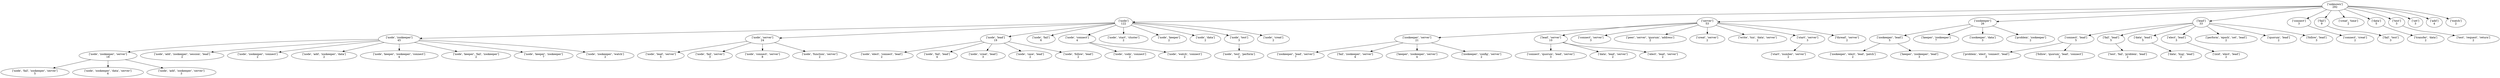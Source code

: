 strict digraph  {
	"['unknown']
292" -> "['node']
122";
	"['unknown']
292" -> "['server']
53";
	"['unknown']
292" -> "['zookeeper']
26";
	"['unknown']
292" -> "['lead']
33";
	"['unknown']
292" -> "['connect']
3";
	"['unknown']
292" -> "['fail']
9";
	"['unknown']
292" -> "['creat', 'time']
2";
	"['unknown']
292" -> "['data']
5";
	"['unknown']
292" -> "['test']
3";
	"['unknown']
292" -> "['set']
3";
	"['unknown']
292" -> "['add']
4";
	"['unknown']
292" -> "['watch']
2";
	"['node']
122" -> "['node', 'zookeeper']
45";
	"['node']
122" -> "['node', 'server']
24";
	"['node']
122" -> "['node', 'lead']
19";
	"['node']
122" -> "['node', 'fail']
6";
	"['node']
122" -> "['node', 'connect']
4";
	"['node']
122" -> "['node', 'start', 'cluster']
2";
	"['node']
122" -> "['node', 'keeper']
2";
	"['node']
122" -> "['node', 'data']
2";
	"['node']
122" -> "['node', 'test']
3";
	"['node']
122" -> "['node', 'creat']
2";
	"['server']
53" -> "['zookeeper', 'server']
21";
	"['server']
53" -> "['lead', 'server']
10";
	"['server']
53" -> "['connect', 'server']
3";
	"['server']
53" -> "['peer', 'server', 'quorum', 'address']
2";
	"['server']
53" -> "['creat', 'server']
2";
	"['server']
53" -> "['write', 'txn', 'data', 'server']
2";
	"['server']
53" -> "['start', 'server']
3";
	"['server']
53" -> "['thread', 'server']
2";
	"['zookeeper']
26" -> "['zookeeper', 'lead']
5";
	"['zookeeper']
26" -> "['keeper', 'zookeeper']
7";
	"['zookeeper']
26" -> "['zookeeper', 'data']
3";
	"['zookeeper']
26" -> "['problem', 'zookeeper']
2";
	"['lead']
33" -> "['connect', 'lead']
5";
	"['lead']
33" -> "['fail', 'lead']
5";
	"['lead']
33" -> "['data', 'lead']
5";
	"['lead']
33" -> "['elect', 'lead']
3";
	"['lead']
33" -> "['perform', 'epoch', 'set', 'lead']
2";
	"['lead']
33" -> "['quorum', 'lead']
2";
	"['lead']
33" -> "['follow', 'lead']
3";
	"['connect']
3" -> "['connect', 'creat']
2";
	"['fail']
9" -> "['fail', 'test']
3";
	"['data']
5" -> "['transfer', 'data']
2";
	"['test']
3" -> "['test', 'request', 'return']
2";
	"['node', 'zookeeper']
45" -> "['node', 'zookeeper', 'server']
18";
	"['node', 'zookeeper']
45" -> "['node', 'add', 'zookeeper', 'session', 'lead']
2";
	"['node', 'zookeeper']
45" -> "['node', 'zookeeper', 'connect']
2";
	"['node', 'zookeeper']
45" -> "['node', 'add', 'zookeeper', 'data']
2";
	"['node', 'zookeeper']
45" -> "['node', 'keeper', 'zookeeper', 'connect']
4";
	"['node', 'zookeeper']
45" -> "['node', 'keeper', 'fail', 'zookeeper']
2";
	"['node', 'zookeeper']
45" -> "['node', 'keeper', 'zookeeper']
7";
	"['node', 'zookeeper']
45" -> "['node', 'zookeeper', 'watch']
2";
	"['node', 'server']
24" -> "['node', 'lead', 'server']
5";
	"['node', 'server']
24" -> "['node', 'fail', 'server']
3";
	"['node', 'server']
24" -> "['node', 'connect', 'server']
8";
	"['node', 'server']
24" -> "['node', 'function', 'server']
2";
	"['node', 'lead']
19" -> "['node', 'elect', 'connect', 'lead']
2";
	"['node', 'lead']
19" -> "['node', 'fail', 'lead']
4";
	"['node', 'lead']
19" -> "['node', 'creat', 'lead']
3";
	"['node', 'lead']
19" -> "['node', 'case', 'lead']
2";
	"['node', 'lead']
19" -> "['node', 'follow', 'lead']
2";
	"['node', 'connect']
4" -> "['node', 'code', 'connect']
2";
	"['node', 'connect']
4" -> "['node', 'watch', 'connect']
2";
	"['node', 'test']
3" -> "['node', 'test', 'perform']
2";
	"['zookeeper', 'server']
21" -> "['zookeeper', 'lead', 'server']
7";
	"['zookeeper', 'server']
21" -> "['fail', 'zookeeper', 'server']
4";
	"['zookeeper', 'server']
21" -> "['keeper', 'zookeeper', 'server']
4";
	"['zookeeper', 'server']
21" -> "['zookeeper', 'config', 'server']
2";
	"['lead', 'server']
10" -> "['connect', 'quorum', 'lead', 'server']
3";
	"['lead', 'server']
10" -> "['data', 'lead', 'server']
2";
	"['lead', 'server']
10" -> "['elect', 'lead', 'server']
2";
	"['start', 'server']
3" -> "['start', 'number', 'server']
2";
	"['zookeeper', 'lead']
5" -> "['zookeeper', 'elect', 'lead', 'patch']
2";
	"['zookeeper', 'lead']
5" -> "['keeper', 'zookeeper', 'lead']
3";
	"['connect', 'lead']
5" -> "['problem', 'elect', 'connect', 'lead']
3";
	"['connect', 'lead']
5" -> "['follow', 'quorum', 'lead', 'connect']
2";
	"['fail', 'lead']
5" -> "['test', 'fail', 'problem', 'lead']
2";
	"['data', 'lead']
5" -> "['data', 'bug', 'lead']
2";
	"['elect', 'lead']
3" -> "['zxid', 'elect', 'lead']
2";
	"['node', 'zookeeper', 'server']
18" -> "['node', 'fail', 'zookeeper', 'server']
5";
	"['node', 'zookeeper', 'server']
18" -> "['node', 'zookeeper', 'data', 'server']
6";
	"['node', 'zookeeper', 'server']
18" -> "['node', 'add', 'zookeeper', 'server']
3";
}

